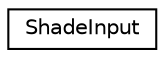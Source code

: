 digraph G
{
  edge [fontname="Helvetica",fontsize="10",labelfontname="Helvetica",labelfontsize="10"];
  node [fontname="Helvetica",fontsize="10",shape=record];
  rankdir=LR;
  Node1 [label="ShadeInput",height=0.2,width=0.4,color="black", fillcolor="white", style="filled",URL="$d8/db3/structShadeInput.html"];
}
